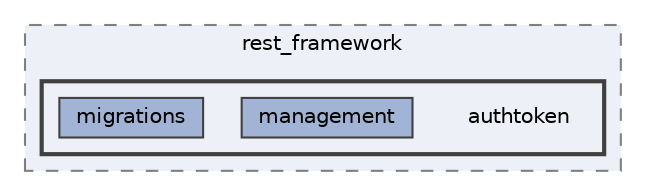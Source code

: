 digraph "env/lib/python3.12/site-packages/rest_framework/authtoken"
{
 // LATEX_PDF_SIZE
  bgcolor="transparent";
  edge [fontname=Helvetica,fontsize=10,labelfontname=Helvetica,labelfontsize=10];
  node [fontname=Helvetica,fontsize=10,shape=box,height=0.2,width=0.4];
  compound=true
  subgraph clusterdir_de840e0f8beb23a95f4326964978bac8 {
    graph [ bgcolor="#edf0f7", pencolor="grey50", label="rest_framework", fontname=Helvetica,fontsize=10 style="filled,dashed", URL="dir_de840e0f8beb23a95f4326964978bac8.html",tooltip=""]
  subgraph clusterdir_1682098515cfacc11f3b5af62ed569c1 {
    graph [ bgcolor="#edf0f7", pencolor="grey25", label="", fontname=Helvetica,fontsize=10 style="filled,bold", URL="dir_1682098515cfacc11f3b5af62ed569c1.html",tooltip=""]
    dir_1682098515cfacc11f3b5af62ed569c1 [shape=plaintext, label="authtoken"];
  dir_f70e4eb5f7e1c7896f810270783c0f2d [label="management", fillcolor="#a2b4d6", color="grey25", style="filled", URL="dir_f70e4eb5f7e1c7896f810270783c0f2d.html",tooltip=""];
  dir_9cd4b14f5d022e9214694f76157669cf [label="migrations", fillcolor="#a2b4d6", color="grey25", style="filled", URL="dir_9cd4b14f5d022e9214694f76157669cf.html",tooltip=""];
  }
  }
}
